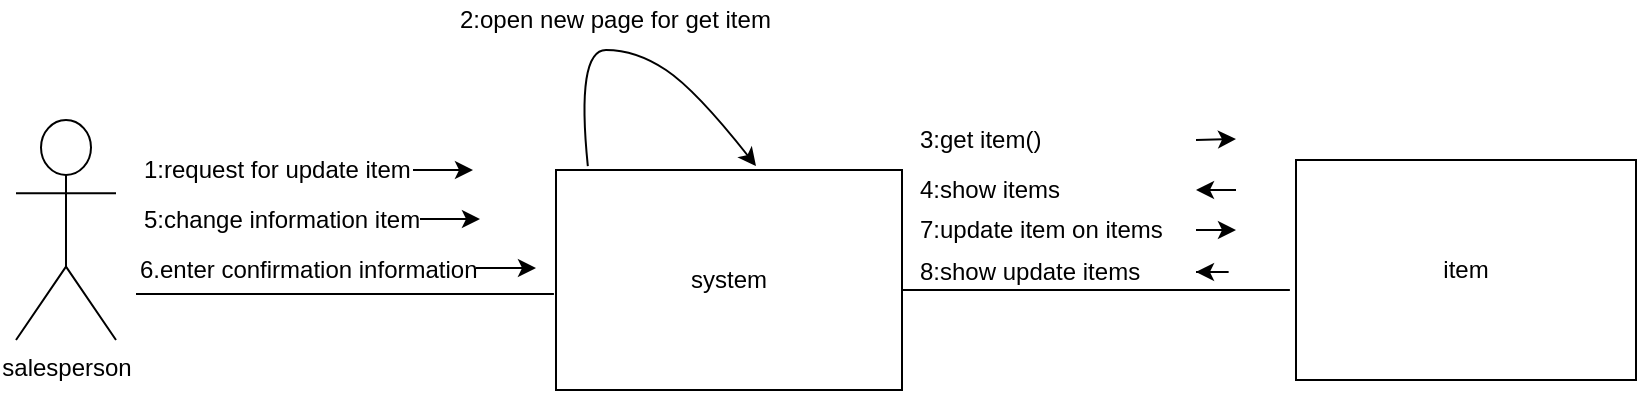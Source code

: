 <mxfile version="10.6.7" type="github"><diagram id="K3NnRIp1fS9J2CRgIV4R" name="Page-1"><mxGraphModel dx="420" dy="561" grid="1" gridSize="10" guides="1" tooltips="1" connect="1" arrows="1" fold="1" page="1" pageScale="1" pageWidth="1100" pageHeight="850" math="0" shadow="0"><root><mxCell id="0"/><mxCell id="1" parent="0"/><mxCell id="8OAT2UTfDdXhVHO8EXEA-1" value="system" style="rounded=0;whiteSpace=wrap;html=1;" parent="1" vertex="1"><mxGeometry x="290" y="180" width="173" height="110" as="geometry"/></mxCell><mxCell id="8OAT2UTfDdXhVHO8EXEA-2" value="item" style="rounded=0;whiteSpace=wrap;html=1;" parent="1" vertex="1"><mxGeometry x="660" y="175" width="170" height="110" as="geometry"/></mxCell><mxCell id="8OAT2UTfDdXhVHO8EXEA-3" value="salesperson" style="shape=umlActor;verticalLabelPosition=bottom;labelBackgroundColor=#ffffff;verticalAlign=top;html=1;outlineConnect=0;" parent="1" vertex="1"><mxGeometry x="20" y="155" width="50" height="110" as="geometry"/></mxCell><mxCell id="8OAT2UTfDdXhVHO8EXEA-10" value="1:request for update item " style="text;html=1;resizable=0;points=[];autosize=1;align=left;verticalAlign=top;spacingTop=-4;" parent="1" vertex="1"><mxGeometry x="82" y="170" width="150" height="20" as="geometry"/></mxCell><mxCell id="8OAT2UTfDdXhVHO8EXEA-13" value="3:get item()" style="text;html=1;resizable=0;points=[];autosize=1;align=left;verticalAlign=top;spacingTop=-4;" parent="1" vertex="1"><mxGeometry x="470" y="155" width="70" height="20" as="geometry"/></mxCell><mxCell id="8OAT2UTfDdXhVHO8EXEA-14" value="" style="curved=1;endArrow=classic;html=1;exitX=0.092;exitY=-0.018;exitDx=0;exitDy=0;exitPerimeter=0;" parent="1" source="8OAT2UTfDdXhVHO8EXEA-1" edge="1"><mxGeometry width="50" height="50" relative="1" as="geometry"><mxPoint x="330" y="178" as="sourcePoint"/><mxPoint x="390" y="178" as="targetPoint"/><Array as="points"><mxPoint x="300" y="120"/><mxPoint x="330" y="120"/><mxPoint x="360" y="140"/></Array></mxGeometry></mxCell><mxCell id="8OAT2UTfDdXhVHO8EXEA-15" value="2:open new page for get item" style="text;html=1;resizable=0;points=[];autosize=1;align=left;verticalAlign=top;spacingTop=-4;" parent="1" vertex="1"><mxGeometry x="240" y="95" width="170" height="20" as="geometry"/></mxCell><mxCell id="8OAT2UTfDdXhVHO8EXEA-18" value="4:show items" style="text;html=1;resizable=0;points=[];autosize=1;align=left;verticalAlign=top;spacingTop=-4;" parent="1" vertex="1"><mxGeometry x="470" y="180" width="90" height="20" as="geometry"/></mxCell><mxCell id="8OAT2UTfDdXhVHO8EXEA-21" value="5:change information item" style="text;html=1;resizable=0;points=[];autosize=1;align=left;verticalAlign=top;spacingTop=-4;" parent="1" vertex="1"><mxGeometry x="82" y="195" width="150" height="20" as="geometry"/></mxCell><mxCell id="8OAT2UTfDdXhVHO8EXEA-39" value="" style="endArrow=none;html=1;entryX=-0.006;entryY=0.564;entryDx=0;entryDy=0;entryPerimeter=0;" parent="1" target="8OAT2UTfDdXhVHO8EXEA-1" edge="1"><mxGeometry width="50" height="50" relative="1" as="geometry"><mxPoint x="80" y="242" as="sourcePoint"/><mxPoint x="280" y="200" as="targetPoint"/></mxGeometry></mxCell><mxCell id="8OAT2UTfDdXhVHO8EXEA-41" value="6.enter confirmation information" style="text;html=1;resizable=0;points=[];autosize=1;align=left;verticalAlign=top;spacingTop=-4;" parent="1" vertex="1"><mxGeometry x="80" y="220" width="180" height="20" as="geometry"/></mxCell><mxCell id="8OAT2UTfDdXhVHO8EXEA-42" value="" style="endArrow=classic;html=1;" parent="1" edge="1"><mxGeometry width="50" height="50" relative="1" as="geometry"><mxPoint x="218.5" y="180" as="sourcePoint"/><mxPoint x="248.5" y="180" as="targetPoint"/></mxGeometry></mxCell><mxCell id="8OAT2UTfDdXhVHO8EXEA-43" value="" style="endArrow=classic;html=1;" parent="1" edge="1"><mxGeometry width="50" height="50" relative="1" as="geometry"><mxPoint x="222" y="204.5" as="sourcePoint"/><mxPoint x="252" y="204.5" as="targetPoint"/></mxGeometry></mxCell><mxCell id="8OAT2UTfDdXhVHO8EXEA-44" value="" style="endArrow=classic;html=1;" parent="1" edge="1"><mxGeometry width="50" height="50" relative="1" as="geometry"><mxPoint x="250" y="229" as="sourcePoint"/><mxPoint x="280" y="229" as="targetPoint"/></mxGeometry></mxCell><mxCell id="8OAT2UTfDdXhVHO8EXEA-46" value="" style="endArrow=none;html=1;entryX=-0.018;entryY=0.591;entryDx=0;entryDy=0;entryPerimeter=0;" parent="1" target="8OAT2UTfDdXhVHO8EXEA-2" edge="1"><mxGeometry width="50" height="50" relative="1" as="geometry"><mxPoint x="463" y="240" as="sourcePoint"/><mxPoint x="520" y="220" as="targetPoint"/></mxGeometry></mxCell><mxCell id="8OAT2UTfDdXhVHO8EXEA-48" value="" style="endArrow=classic;html=1;" parent="1" edge="1"><mxGeometry width="50" height="50" relative="1" as="geometry"><mxPoint x="610" y="231" as="sourcePoint"/><mxPoint x="610" y="231" as="targetPoint"/><Array as="points"><mxPoint x="630" y="231"/></Array></mxGeometry></mxCell><mxCell id="8OAT2UTfDdXhVHO8EXEA-49" value="7:update item on items" style="text;html=1;resizable=0;points=[];autosize=1;align=left;verticalAlign=top;spacingTop=-4;" parent="1" vertex="1"><mxGeometry x="470" y="200" width="130" height="20" as="geometry"/></mxCell><mxCell id="8OAT2UTfDdXhVHO8EXEA-52" value="" style="endArrow=classic;html=1;" parent="1" edge="1"><mxGeometry width="50" height="50" relative="1" as="geometry"><mxPoint x="610" y="165" as="sourcePoint"/><mxPoint x="630" y="164.5" as="targetPoint"/></mxGeometry></mxCell><mxCell id="8OAT2UTfDdXhVHO8EXEA-53" value="8:show update items" style="text;html=1;resizable=0;points=[];autosize=1;align=left;verticalAlign=top;spacingTop=-4;" parent="1" vertex="1"><mxGeometry x="470" y="221" width="120" height="20" as="geometry"/></mxCell><mxCell id="8OAT2UTfDdXhVHO8EXEA-57" value="" style="endArrow=classic;html=1;" parent="1" edge="1"><mxGeometry width="50" height="50" relative="1" as="geometry"><mxPoint x="610" y="210" as="sourcePoint"/><mxPoint x="630" y="210" as="targetPoint"/></mxGeometry></mxCell><mxCell id="8OAT2UTfDdXhVHO8EXEA-58" value="" style="endArrow=classic;html=1;" parent="1" edge="1"><mxGeometry width="50" height="50" relative="1" as="geometry"><mxPoint x="630" y="190" as="sourcePoint"/><mxPoint x="610" y="190" as="targetPoint"/><Array as="points"/></mxGeometry></mxCell></root></mxGraphModel></diagram></mxfile>